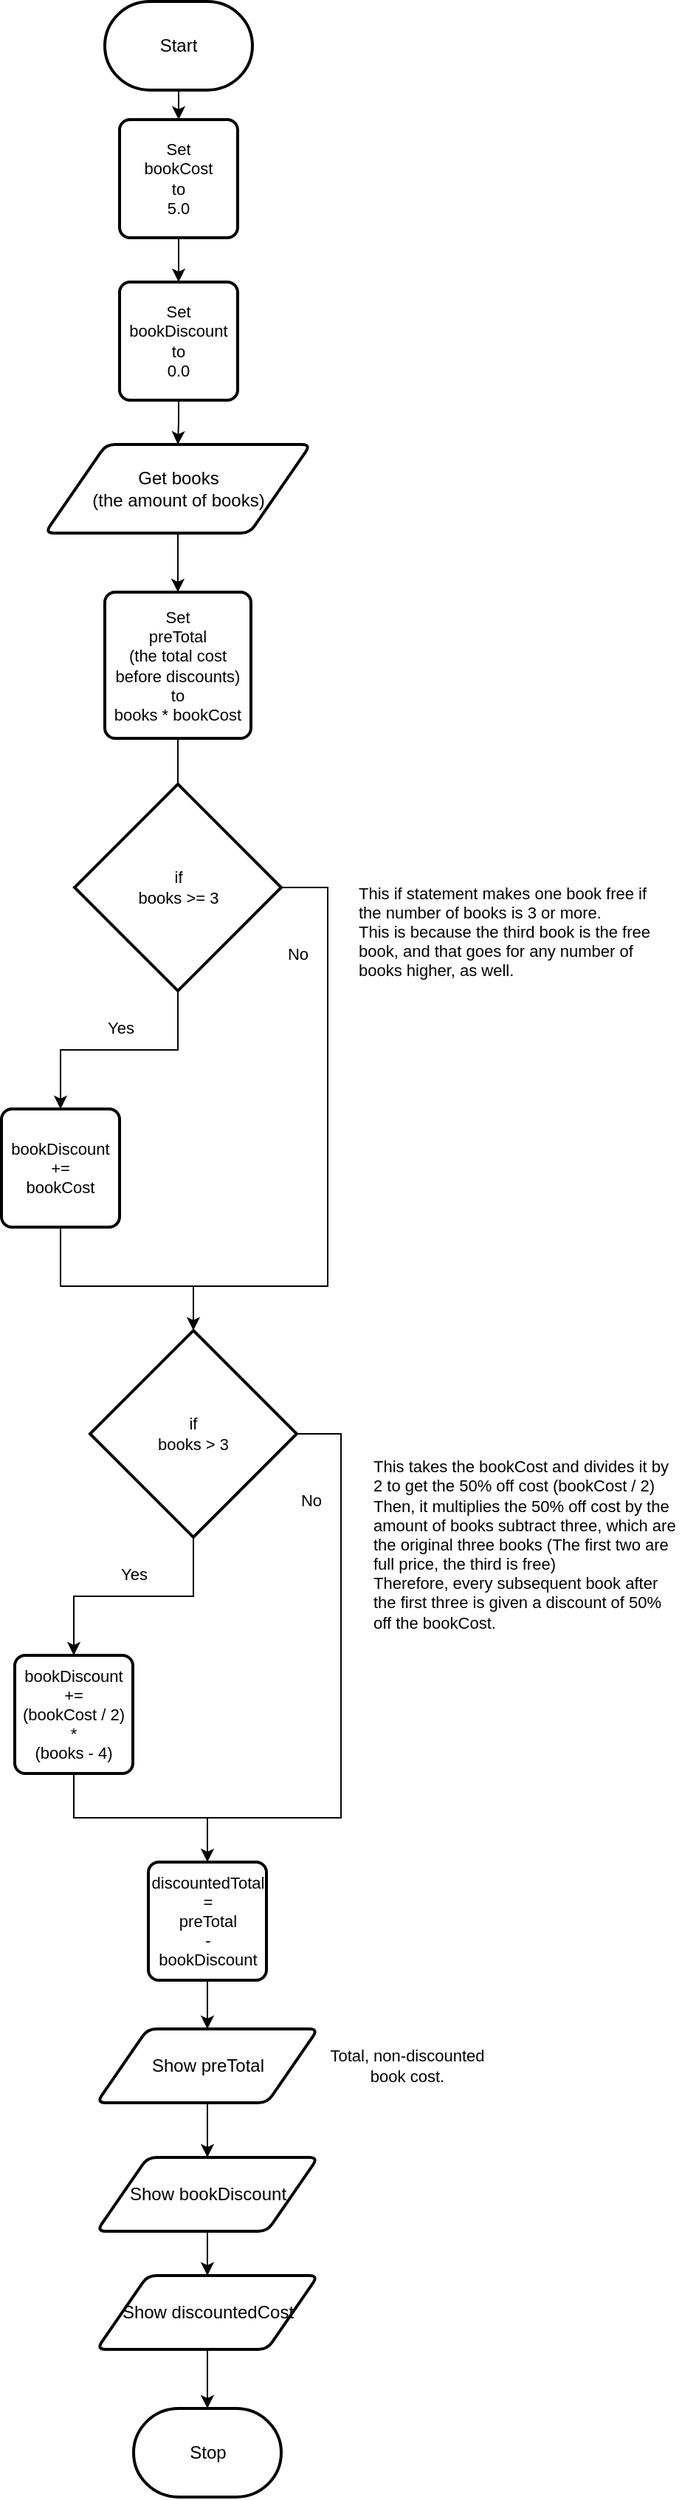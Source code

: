 <mxfile>
    <diagram id="HIP3nbAZw_EuaXWnEj3U" name="Page-1">
        <mxGraphModel dx="432" dy="601" grid="1" gridSize="10" guides="1" tooltips="1" connect="1" arrows="1" fold="1" page="1" pageScale="1" pageWidth="850" pageHeight="1100" math="0" shadow="0">
            <root>
                <mxCell id="0"/>
                <mxCell id="1" parent="0"/>
                <mxCell id="37" style="edgeStyle=orthogonalEdgeStyle;shape=connector;rounded=0;html=1;entryX=0.5;entryY=0;entryDx=0;entryDy=0;labelBackgroundColor=default;strokeColor=default;fontFamily=Helvetica;fontSize=11;fontColor=default;endArrow=classic;elbow=vertical;" edge="1" parent="1" source="13" target="20">
                    <mxGeometry relative="1" as="geometry"/>
                </mxCell>
                <mxCell id="13" value="Start" style="strokeWidth=2;html=1;shape=mxgraph.flowchart.terminator;whiteSpace=wrap;" vertex="1" parent="1">
                    <mxGeometry x="130" y="10" width="100" height="60" as="geometry"/>
                </mxCell>
                <mxCell id="14" value="Stop" style="strokeWidth=2;html=1;shape=mxgraph.flowchart.terminator;whiteSpace=wrap;" vertex="1" parent="1">
                    <mxGeometry x="149.5" y="1640" width="100" height="60" as="geometry"/>
                </mxCell>
                <mxCell id="36" style="edgeStyle=orthogonalEdgeStyle;shape=connector;rounded=0;html=1;entryX=0.5;entryY=0;entryDx=0;entryDy=0;labelBackgroundColor=default;strokeColor=default;fontFamily=Helvetica;fontSize=11;fontColor=default;endArrow=classic;elbow=vertical;" edge="1" parent="1" source="16" target="35">
                    <mxGeometry relative="1" as="geometry"/>
                </mxCell>
                <mxCell id="16" value="Get books&lt;br&gt;(the amount of books)" style="shape=parallelogram;html=1;strokeWidth=2;perimeter=parallelogramPerimeter;whiteSpace=wrap;rounded=1;arcSize=12;size=0.23;" vertex="1" parent="1">
                    <mxGeometry x="89.5" y="310" width="180" height="60" as="geometry"/>
                </mxCell>
                <mxCell id="38" style="edgeStyle=orthogonalEdgeStyle;shape=connector;rounded=0;html=1;entryX=0.5;entryY=0;entryDx=0;entryDy=0;labelBackgroundColor=default;strokeColor=default;fontFamily=Helvetica;fontSize=11;fontColor=default;endArrow=classic;elbow=vertical;" edge="1" parent="1" source="20" target="34">
                    <mxGeometry relative="1" as="geometry"/>
                </mxCell>
                <mxCell id="20" value="Set &lt;br&gt;bookCost &lt;br&gt;to &lt;br&gt;5.0" style="rounded=1;whiteSpace=wrap;html=1;absoluteArcSize=1;arcSize=14;strokeWidth=2;fontFamily=Helvetica;fontSize=11;fontColor=default;" vertex="1" parent="1">
                    <mxGeometry x="140" y="90" width="80" height="80" as="geometry"/>
                </mxCell>
                <mxCell id="39" style="edgeStyle=orthogonalEdgeStyle;shape=connector;rounded=0;html=1;entryX=0.5;entryY=0;entryDx=0;entryDy=0;labelBackgroundColor=default;strokeColor=default;fontFamily=Helvetica;fontSize=11;fontColor=default;endArrow=classic;elbow=vertical;" edge="1" parent="1" source="34" target="16">
                    <mxGeometry relative="1" as="geometry"/>
                </mxCell>
                <mxCell id="34" value="Set&lt;br&gt;bookDiscount&lt;br&gt;to &lt;br&gt;0.0" style="rounded=1;whiteSpace=wrap;html=1;absoluteArcSize=1;arcSize=14;strokeWidth=2;fontFamily=Helvetica;fontSize=11;fontColor=default;" vertex="1" parent="1">
                    <mxGeometry x="140" y="200" width="80" height="80" as="geometry"/>
                </mxCell>
                <mxCell id="59" style="edgeStyle=orthogonalEdgeStyle;shape=connector;rounded=0;html=1;entryX=0.5;entryY=0;entryDx=0;entryDy=0;entryPerimeter=0;labelBackgroundColor=default;strokeColor=default;fontFamily=Helvetica;fontSize=11;fontColor=default;endArrow=none;endFill=0;elbow=vertical;" edge="1" parent="1" source="35" target="23">
                    <mxGeometry relative="1" as="geometry"/>
                </mxCell>
                <mxCell id="35" value="Set&lt;br&gt;preTotal&lt;br&gt;(the total cost before discounts)&lt;br&gt;to&lt;br&gt;books * bookCost" style="rounded=1;whiteSpace=wrap;html=1;absoluteArcSize=1;arcSize=14;strokeWidth=2;fontFamily=Helvetica;fontSize=11;fontColor=default;" vertex="1" parent="1">
                    <mxGeometry x="130" y="410" width="99" height="99" as="geometry"/>
                </mxCell>
                <mxCell id="46" value="This if statement makes one book free if the number of books is 3 or more.&lt;br&gt;This is because the third book is the free book, and that goes for any number of books higher, as well." style="text;strokeColor=none;align=left;fillColor=none;html=1;verticalAlign=middle;whiteSpace=wrap;rounded=0;fontFamily=Helvetica;fontSize=11;fontColor=default;" vertex="1" parent="1">
                    <mxGeometry x="300" y="570" width="200" height="140" as="geometry"/>
                </mxCell>
                <mxCell id="54" value="" style="group" vertex="1" connectable="0" parent="1">
                    <mxGeometry x="69" y="910" width="231" height="330" as="geometry"/>
                </mxCell>
                <mxCell id="48" style="edgeStyle=orthogonalEdgeStyle;shape=connector;rounded=0;html=1;exitX=1;exitY=0.5;exitDx=0;exitDy=0;exitPerimeter=0;labelBackgroundColor=default;strokeColor=default;fontFamily=Helvetica;fontSize=11;fontColor=default;endArrow=none;elbow=vertical;endFill=0;" edge="1" parent="54" source="49">
                    <mxGeometry relative="1" as="geometry">
                        <mxPoint x="131" y="330" as="targetPoint"/>
                        <Array as="points">
                            <mxPoint x="221" y="70"/>
                            <mxPoint x="221" y="330"/>
                        </Array>
                    </mxGeometry>
                </mxCell>
                <mxCell id="49" value="if&lt;br&gt;books &amp;gt; 3" style="strokeWidth=2;html=1;shape=mxgraph.flowchart.decision;whiteSpace=wrap;fontFamily=Helvetica;fontSize=11;fontColor=default;" vertex="1" parent="54">
                    <mxGeometry x="51" width="140" height="140" as="geometry"/>
                </mxCell>
                <mxCell id="50" value="Yes" style="text;strokeColor=none;align=center;fillColor=none;html=1;verticalAlign=middle;whiteSpace=wrap;rounded=0;fontFamily=Helvetica;fontSize=11;fontColor=default;" vertex="1" parent="54">
                    <mxGeometry x="51" y="150" width="60" height="30" as="geometry"/>
                </mxCell>
                <mxCell id="51" value="No" style="text;strokeColor=none;align=center;fillColor=none;html=1;verticalAlign=middle;whiteSpace=wrap;rounded=0;fontFamily=Helvetica;fontSize=11;fontColor=default;" vertex="1" parent="54">
                    <mxGeometry x="171" y="100" width="60" height="30" as="geometry"/>
                </mxCell>
                <mxCell id="53" value="bookDiscount&lt;br&gt;+=&lt;br&gt;(bookCost / 2)&lt;br&gt;*&lt;br&gt;(books - 4)" style="rounded=1;whiteSpace=wrap;html=1;absoluteArcSize=1;arcSize=14;strokeWidth=2;fontFamily=Helvetica;fontSize=11;fontColor=default;" vertex="1" parent="54">
                    <mxGeometry y="220" width="80" height="80" as="geometry"/>
                </mxCell>
                <mxCell id="47" style="edgeStyle=orthogonalEdgeStyle;shape=connector;rounded=0;html=1;entryX=0.5;entryY=0;entryDx=0;entryDy=0;labelBackgroundColor=default;strokeColor=default;fontFamily=Helvetica;fontSize=11;fontColor=default;endArrow=classic;elbow=vertical;" edge="1" parent="54" source="49" target="53">
                    <mxGeometry relative="1" as="geometry"/>
                </mxCell>
                <mxCell id="43" style="edgeStyle=orthogonalEdgeStyle;shape=connector;rounded=0;html=1;exitX=1;exitY=0.5;exitDx=0;exitDy=0;exitPerimeter=0;labelBackgroundColor=default;strokeColor=default;fontFamily=Helvetica;fontSize=11;fontColor=default;endArrow=none;elbow=vertical;endFill=0;" edge="1" parent="1" source="23">
                    <mxGeometry relative="1" as="geometry">
                        <mxPoint x="140" y="880" as="targetPoint"/>
                        <Array as="points">
                            <mxPoint x="281" y="610"/>
                            <mxPoint x="281" y="880"/>
                        </Array>
                    </mxGeometry>
                </mxCell>
                <mxCell id="23" value="if&lt;br&gt;books &amp;gt;= 3" style="strokeWidth=2;html=1;shape=mxgraph.flowchart.decision;whiteSpace=wrap;fontFamily=Helvetica;fontSize=11;fontColor=default;" vertex="1" parent="1">
                    <mxGeometry x="109.5" y="540" width="140" height="140" as="geometry"/>
                </mxCell>
                <mxCell id="28" value="Yes" style="text;strokeColor=none;align=center;fillColor=none;html=1;verticalAlign=middle;whiteSpace=wrap;rounded=0;fontFamily=Helvetica;fontSize=11;fontColor=default;" vertex="1" parent="1">
                    <mxGeometry x="111" y="690" width="60" height="30" as="geometry"/>
                </mxCell>
                <mxCell id="29" value="No" style="text;strokeColor=none;align=center;fillColor=none;html=1;verticalAlign=middle;whiteSpace=wrap;rounded=0;fontFamily=Helvetica;fontSize=11;fontColor=default;" vertex="1" parent="1">
                    <mxGeometry x="231" y="640" width="60" height="30" as="geometry"/>
                </mxCell>
                <mxCell id="61" style="edgeStyle=orthogonalEdgeStyle;shape=connector;rounded=0;html=1;entryX=0.5;entryY=0;entryDx=0;entryDy=0;entryPerimeter=0;labelBackgroundColor=default;strokeColor=default;fontFamily=Helvetica;fontSize=11;fontColor=default;endArrow=classic;elbow=vertical;" edge="1" parent="1" source="41" target="49">
                    <mxGeometry relative="1" as="geometry">
                        <Array as="points">
                            <mxPoint x="100" y="880"/>
                            <mxPoint x="190" y="880"/>
                        </Array>
                    </mxGeometry>
                </mxCell>
                <mxCell id="41" value="bookDiscount&lt;br&gt;+=&lt;br&gt;bookCost" style="rounded=1;whiteSpace=wrap;html=1;absoluteArcSize=1;arcSize=14;strokeWidth=2;fontFamily=Helvetica;fontSize=11;fontColor=default;" vertex="1" parent="1">
                    <mxGeometry x="60" y="760" width="80" height="80" as="geometry"/>
                </mxCell>
                <mxCell id="42" style="edgeStyle=orthogonalEdgeStyle;shape=connector;rounded=0;html=1;entryX=0.5;entryY=0;entryDx=0;entryDy=0;labelBackgroundColor=default;strokeColor=default;fontFamily=Helvetica;fontSize=11;fontColor=default;endArrow=classic;elbow=vertical;" edge="1" parent="1" source="23" target="41">
                    <mxGeometry relative="1" as="geometry"/>
                </mxCell>
                <mxCell id="62" value="&lt;div&gt;This takes the bookCost and divides it by 2 to get the 50% off cost (bookCost / 2)&lt;/div&gt;&lt;div&gt;&lt;span style=&quot;background-color: initial;&quot;&gt;Then, it multiplies the 50% off cost by the amount of books subtract three, which are the original three books (The first two are full price, the third is free)&lt;/span&gt;&lt;/div&gt;&lt;div&gt;&lt;span style=&quot;background-color: initial;&quot;&gt;Therefore, every subsequent book after the first three is given a discount of 50% off the bookCost.&lt;/span&gt;&lt;/div&gt;" style="text;strokeColor=none;align=left;fillColor=none;html=1;verticalAlign=middle;whiteSpace=wrap;rounded=0;fontFamily=Helvetica;fontSize=11;fontColor=default;" vertex="1" parent="1">
                    <mxGeometry x="310" y="1020" width="210" height="70" as="geometry"/>
                </mxCell>
                <mxCell id="67" style="edgeStyle=orthogonalEdgeStyle;shape=connector;rounded=0;html=1;entryX=0.5;entryY=0;entryDx=0;entryDy=0;labelBackgroundColor=default;strokeColor=default;fontFamily=Helvetica;fontSize=11;fontColor=default;endArrow=classic;elbow=vertical;" edge="1" parent="1" source="63" target="66">
                    <mxGeometry relative="1" as="geometry"/>
                </mxCell>
                <mxCell id="63" value="discountedTotal&lt;br&gt;=&lt;br&gt;preTotal&lt;br&gt;-&lt;br&gt;bookDiscount" style="rounded=1;whiteSpace=wrap;html=1;absoluteArcSize=1;arcSize=14;strokeWidth=2;fontFamily=Helvetica;fontSize=11;fontColor=default;" vertex="1" parent="1">
                    <mxGeometry x="159.5" y="1270" width="80" height="80" as="geometry"/>
                </mxCell>
                <mxCell id="52" style="edgeStyle=orthogonalEdgeStyle;shape=connector;rounded=0;html=1;labelBackgroundColor=default;strokeColor=default;fontFamily=Helvetica;fontSize=11;fontColor=default;endArrow=classic;elbow=vertical;entryX=0.5;entryY=0;entryDx=0;entryDy=0;" edge="1" parent="1" source="53" target="63">
                    <mxGeometry relative="1" as="geometry">
                        <mxPoint x="200" y="1360" as="targetPoint"/>
                        <Array as="points">
                            <mxPoint x="109" y="1240"/>
                            <mxPoint x="200" y="1240"/>
                        </Array>
                    </mxGeometry>
                </mxCell>
                <mxCell id="69" value="" style="group" vertex="1" connectable="0" parent="1">
                    <mxGeometry x="124.5" y="1383" width="265.5" height="50" as="geometry"/>
                </mxCell>
                <mxCell id="66" value="Show preTotal" style="shape=parallelogram;html=1;strokeWidth=2;perimeter=parallelogramPerimeter;whiteSpace=wrap;rounded=1;arcSize=12;size=0.23;" vertex="1" parent="69">
                    <mxGeometry width="150" height="50" as="geometry"/>
                </mxCell>
                <mxCell id="68" value="Total, non-discounted book cost." style="text;strokeColor=none;align=center;fillColor=none;html=1;verticalAlign=middle;whiteSpace=wrap;rounded=0;fontFamily=Helvetica;fontSize=11;fontColor=default;" vertex="1" parent="69">
                    <mxGeometry x="155.5" y="10" width="110" height="30" as="geometry"/>
                </mxCell>
                <mxCell id="75" style="edgeStyle=orthogonalEdgeStyle;shape=connector;rounded=0;html=1;entryX=0.5;entryY=0;entryDx=0;entryDy=0;labelBackgroundColor=default;strokeColor=default;fontFamily=Helvetica;fontSize=11;fontColor=default;endArrow=classic;elbow=vertical;" edge="1" parent="1" source="71" target="73">
                    <mxGeometry relative="1" as="geometry"/>
                </mxCell>
                <mxCell id="71" value="Show bookDiscount" style="shape=parallelogram;html=1;strokeWidth=2;perimeter=parallelogramPerimeter;whiteSpace=wrap;rounded=1;arcSize=12;size=0.23;" vertex="1" parent="1">
                    <mxGeometry x="124.5" y="1470" width="150" height="50" as="geometry"/>
                </mxCell>
                <mxCell id="76" style="edgeStyle=orthogonalEdgeStyle;shape=connector;rounded=0;html=1;entryX=0.5;entryY=0;entryDx=0;entryDy=0;entryPerimeter=0;labelBackgroundColor=default;strokeColor=default;fontFamily=Helvetica;fontSize=11;fontColor=default;endArrow=classic;elbow=vertical;" edge="1" parent="1" source="73" target="14">
                    <mxGeometry relative="1" as="geometry"/>
                </mxCell>
                <mxCell id="73" value="Show discountedCost" style="shape=parallelogram;html=1;strokeWidth=2;perimeter=parallelogramPerimeter;whiteSpace=wrap;rounded=1;arcSize=12;size=0.23;" vertex="1" parent="1">
                    <mxGeometry x="124.5" y="1550" width="150" height="50" as="geometry"/>
                </mxCell>
                <mxCell id="74" style="edgeStyle=orthogonalEdgeStyle;shape=connector;rounded=0;html=1;entryX=0.5;entryY=0;entryDx=0;entryDy=0;labelBackgroundColor=default;strokeColor=default;fontFamily=Helvetica;fontSize=11;fontColor=default;endArrow=classic;elbow=vertical;" edge="1" parent="1" source="66" target="71">
                    <mxGeometry relative="1" as="geometry"/>
                </mxCell>
            </root>
        </mxGraphModel>
    </diagram>
</mxfile>